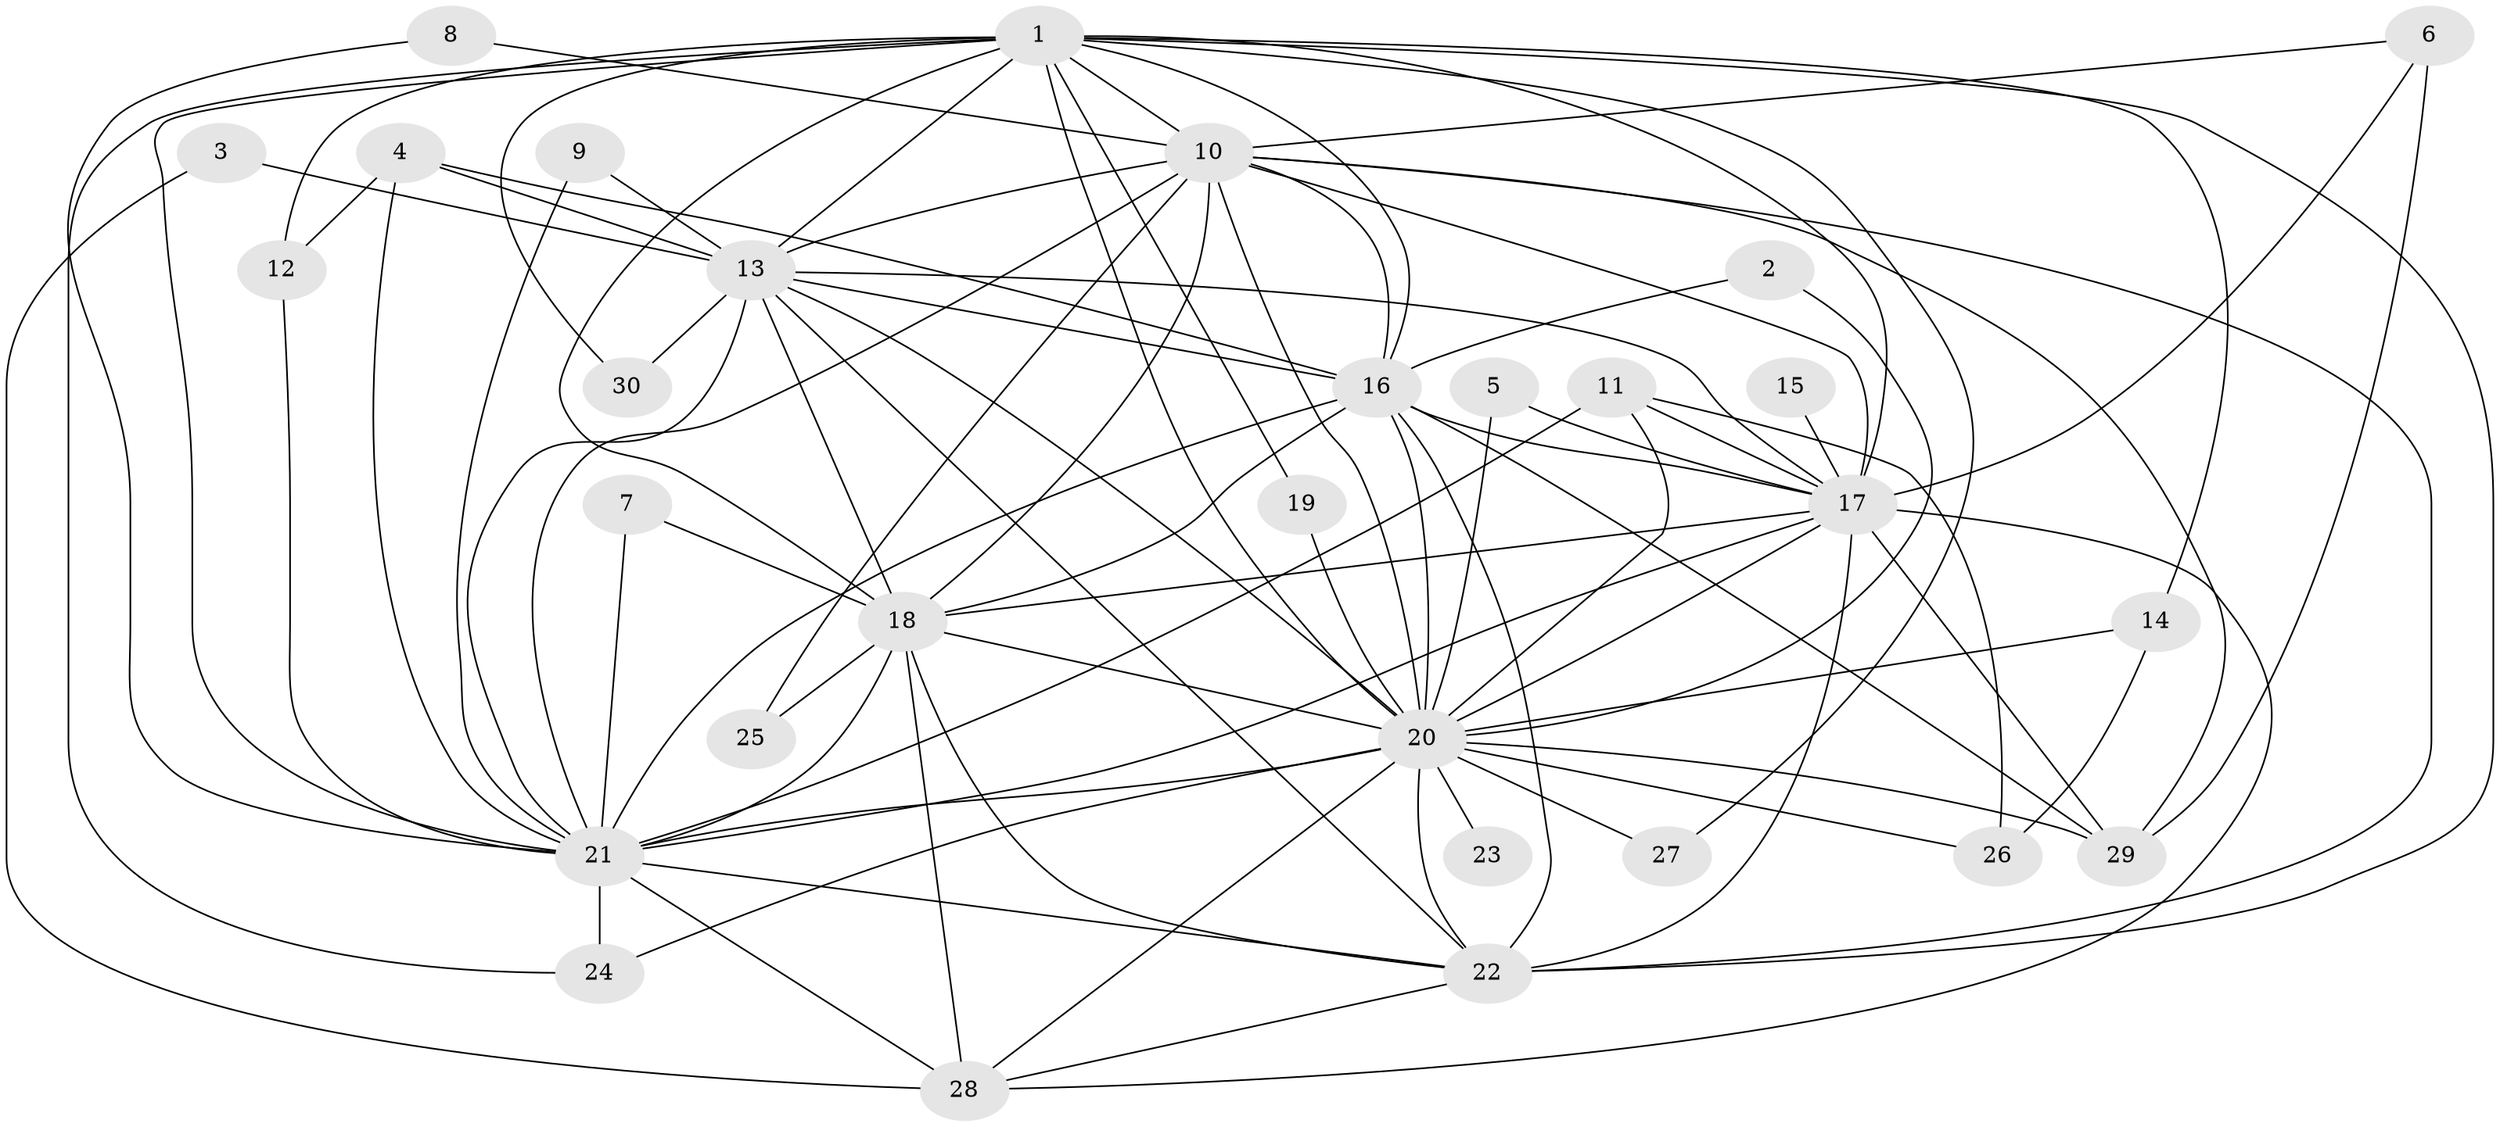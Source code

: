 // original degree distribution, {14: 0.05084745762711865, 13: 0.01694915254237288, 17: 0.03389830508474576, 28: 0.01694915254237288, 18: 0.01694915254237288, 21: 0.01694915254237288, 10: 0.01694915254237288, 3: 0.23728813559322035, 2: 0.5254237288135594, 4: 0.06779661016949153}
// Generated by graph-tools (version 1.1) at 2025/25/03/09/25 03:25:47]
// undirected, 30 vertices, 87 edges
graph export_dot {
graph [start="1"]
  node [color=gray90,style=filled];
  1;
  2;
  3;
  4;
  5;
  6;
  7;
  8;
  9;
  10;
  11;
  12;
  13;
  14;
  15;
  16;
  17;
  18;
  19;
  20;
  21;
  22;
  23;
  24;
  25;
  26;
  27;
  28;
  29;
  30;
  1 -- 10 [weight=2.0];
  1 -- 12 [weight=1.0];
  1 -- 13 [weight=4.0];
  1 -- 14 [weight=1.0];
  1 -- 16 [weight=2.0];
  1 -- 17 [weight=2.0];
  1 -- 18 [weight=3.0];
  1 -- 19 [weight=2.0];
  1 -- 20 [weight=2.0];
  1 -- 21 [weight=2.0];
  1 -- 22 [weight=2.0];
  1 -- 24 [weight=1.0];
  1 -- 27 [weight=1.0];
  1 -- 30 [weight=1.0];
  2 -- 16 [weight=1.0];
  2 -- 20 [weight=1.0];
  3 -- 13 [weight=1.0];
  3 -- 28 [weight=1.0];
  4 -- 12 [weight=1.0];
  4 -- 13 [weight=1.0];
  4 -- 16 [weight=1.0];
  4 -- 21 [weight=1.0];
  5 -- 17 [weight=1.0];
  5 -- 20 [weight=1.0];
  6 -- 10 [weight=1.0];
  6 -- 17 [weight=1.0];
  6 -- 29 [weight=1.0];
  7 -- 18 [weight=1.0];
  7 -- 21 [weight=1.0];
  8 -- 10 [weight=1.0];
  8 -- 21 [weight=1.0];
  9 -- 13 [weight=1.0];
  9 -- 21 [weight=1.0];
  10 -- 13 [weight=1.0];
  10 -- 16 [weight=1.0];
  10 -- 17 [weight=1.0];
  10 -- 18 [weight=1.0];
  10 -- 20 [weight=1.0];
  10 -- 21 [weight=2.0];
  10 -- 22 [weight=1.0];
  10 -- 25 [weight=1.0];
  10 -- 29 [weight=1.0];
  11 -- 17 [weight=1.0];
  11 -- 20 [weight=1.0];
  11 -- 21 [weight=1.0];
  11 -- 26 [weight=1.0];
  12 -- 21 [weight=1.0];
  13 -- 16 [weight=1.0];
  13 -- 17 [weight=1.0];
  13 -- 18 [weight=2.0];
  13 -- 20 [weight=1.0];
  13 -- 21 [weight=2.0];
  13 -- 22 [weight=1.0];
  13 -- 30 [weight=1.0];
  14 -- 20 [weight=1.0];
  14 -- 26 [weight=1.0];
  15 -- 17 [weight=1.0];
  16 -- 17 [weight=1.0];
  16 -- 18 [weight=2.0];
  16 -- 20 [weight=2.0];
  16 -- 21 [weight=1.0];
  16 -- 22 [weight=1.0];
  16 -- 29 [weight=1.0];
  17 -- 18 [weight=1.0];
  17 -- 20 [weight=3.0];
  17 -- 21 [weight=2.0];
  17 -- 22 [weight=1.0];
  17 -- 28 [weight=1.0];
  17 -- 29 [weight=1.0];
  18 -- 20 [weight=2.0];
  18 -- 21 [weight=2.0];
  18 -- 22 [weight=1.0];
  18 -- 25 [weight=1.0];
  18 -- 28 [weight=1.0];
  19 -- 20 [weight=2.0];
  20 -- 21 [weight=2.0];
  20 -- 22 [weight=1.0];
  20 -- 23 [weight=1.0];
  20 -- 24 [weight=1.0];
  20 -- 26 [weight=1.0];
  20 -- 27 [weight=1.0];
  20 -- 28 [weight=1.0];
  20 -- 29 [weight=1.0];
  21 -- 22 [weight=1.0];
  21 -- 24 [weight=1.0];
  21 -- 28 [weight=1.0];
  22 -- 28 [weight=1.0];
}
